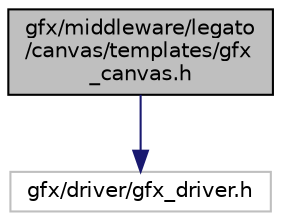 digraph "gfx/middleware/legato/canvas/templates/gfx_canvas.h"
{
 // LATEX_PDF_SIZE
  edge [fontname="Helvetica",fontsize="10",labelfontname="Helvetica",labelfontsize="10"];
  node [fontname="Helvetica",fontsize="10",shape=record];
  Node1 [label="gfx/middleware/legato\l/canvas/templates/gfx\l_canvas.h",height=0.2,width=0.4,color="black", fillcolor="grey75", style="filled", fontcolor="black",tooltip="GFX Canvas Virtual Display definitions and functions."];
  Node1 -> Node2 [color="midnightblue",fontsize="10",style="solid",fontname="Helvetica"];
  Node2 [label="gfx/driver/gfx_driver.h",height=0.2,width=0.4,color="grey75", fillcolor="white", style="filled",tooltip=" "];
}
